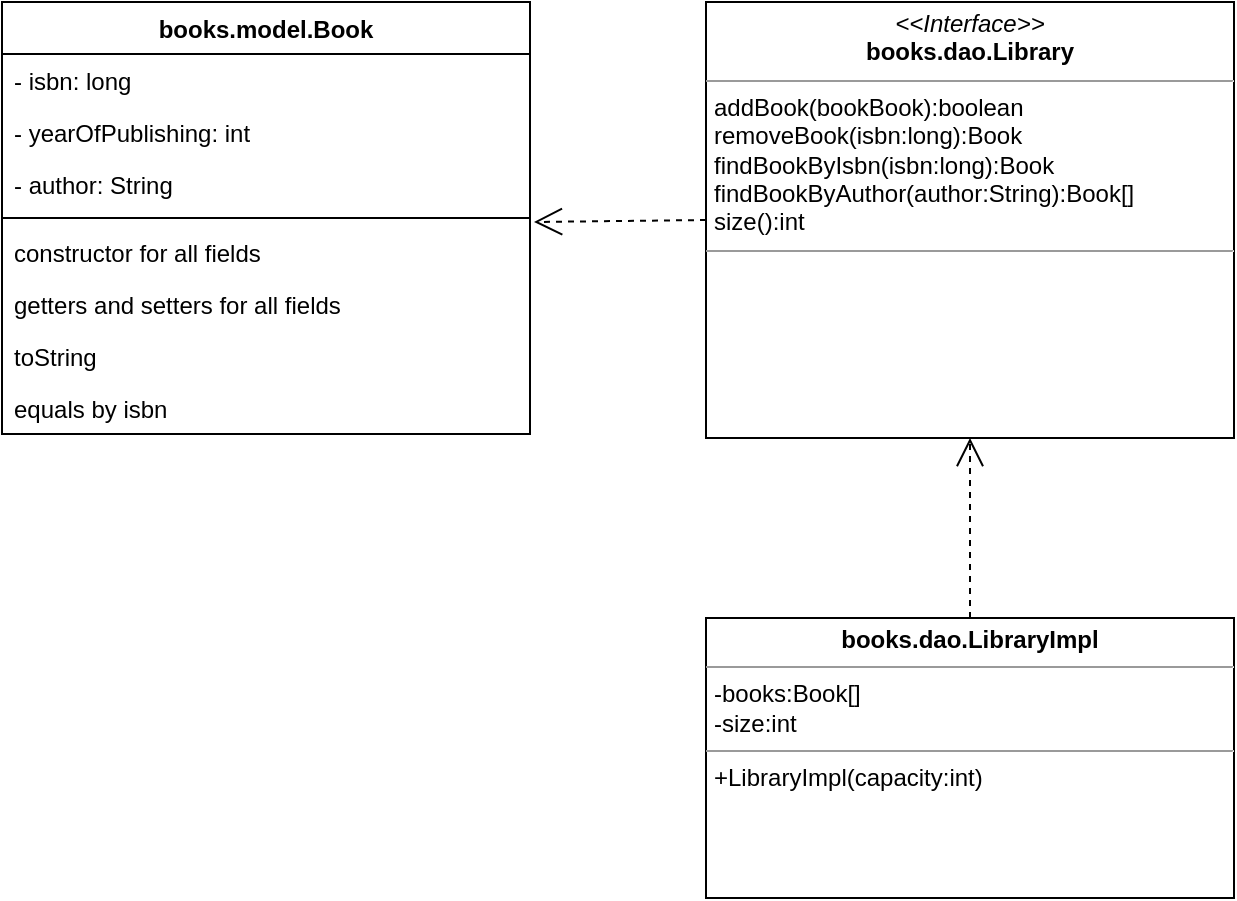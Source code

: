 <mxfile version="21.6.8" type="device">
  <diagram name="Страница 1" id="MpErd77HUAm-3VkHsq_B">
    <mxGraphModel dx="794" dy="476" grid="1" gridSize="11" guides="1" tooltips="1" connect="1" arrows="1" fold="1" page="1" pageScale="1" pageWidth="827" pageHeight="1169" math="0" shadow="0">
      <root>
        <mxCell id="0" />
        <mxCell id="1" parent="0" />
        <mxCell id="sMpCeDaJBcDkP9DrCdvv-1" value="books.model.Book" style="swimlane;fontStyle=1;align=center;verticalAlign=top;childLayout=stackLayout;horizontal=1;startSize=26;horizontalStack=0;resizeParent=1;resizeParentMax=0;resizeLast=0;collapsible=1;marginBottom=0;whiteSpace=wrap;html=1;" parent="1" vertex="1">
          <mxGeometry x="88" y="88" width="264" height="216" as="geometry" />
        </mxCell>
        <mxCell id="sMpCeDaJBcDkP9DrCdvv-7" value="- isbn: long" style="text;strokeColor=none;fillColor=none;align=left;verticalAlign=top;spacingLeft=4;spacingRight=4;overflow=hidden;rotatable=0;points=[[0,0.5],[1,0.5]];portConstraint=eastwest;whiteSpace=wrap;html=1;" parent="sMpCeDaJBcDkP9DrCdvv-1" vertex="1">
          <mxGeometry y="26" width="264" height="26" as="geometry" />
        </mxCell>
        <mxCell id="sMpCeDaJBcDkP9DrCdvv-6" value="- yearOfPublishing: int" style="text;strokeColor=none;fillColor=none;align=left;verticalAlign=top;spacingLeft=4;spacingRight=4;overflow=hidden;rotatable=0;points=[[0,0.5],[1,0.5]];portConstraint=eastwest;whiteSpace=wrap;html=1;" parent="sMpCeDaJBcDkP9DrCdvv-1" vertex="1">
          <mxGeometry y="52" width="264" height="26" as="geometry" />
        </mxCell>
        <mxCell id="sMpCeDaJBcDkP9DrCdvv-2" value="- author: String" style="text;strokeColor=none;fillColor=none;align=left;verticalAlign=top;spacingLeft=4;spacingRight=4;overflow=hidden;rotatable=0;points=[[0,0.5],[1,0.5]];portConstraint=eastwest;whiteSpace=wrap;html=1;" parent="sMpCeDaJBcDkP9DrCdvv-1" vertex="1">
          <mxGeometry y="78" width="264" height="26" as="geometry" />
        </mxCell>
        <mxCell id="sMpCeDaJBcDkP9DrCdvv-3" value="" style="line;strokeWidth=1;fillColor=none;align=left;verticalAlign=middle;spacingTop=-1;spacingLeft=3;spacingRight=3;rotatable=0;labelPosition=right;points=[];portConstraint=eastwest;strokeColor=inherit;" parent="sMpCeDaJBcDkP9DrCdvv-1" vertex="1">
          <mxGeometry y="104" width="264" height="8" as="geometry" />
        </mxCell>
        <mxCell id="sMpCeDaJBcDkP9DrCdvv-10" value="constructor for all fields" style="text;strokeColor=none;fillColor=none;align=left;verticalAlign=top;spacingLeft=4;spacingRight=4;overflow=hidden;rotatable=0;points=[[0,0.5],[1,0.5]];portConstraint=eastwest;whiteSpace=wrap;html=1;" parent="sMpCeDaJBcDkP9DrCdvv-1" vertex="1">
          <mxGeometry y="112" width="264" height="26" as="geometry" />
        </mxCell>
        <mxCell id="sMpCeDaJBcDkP9DrCdvv-9" value="getters and setters for all fields" style="text;strokeColor=none;fillColor=none;align=left;verticalAlign=top;spacingLeft=4;spacingRight=4;overflow=hidden;rotatable=0;points=[[0,0.5],[1,0.5]];portConstraint=eastwest;whiteSpace=wrap;html=1;" parent="sMpCeDaJBcDkP9DrCdvv-1" vertex="1">
          <mxGeometry y="138" width="264" height="26" as="geometry" />
        </mxCell>
        <mxCell id="sMpCeDaJBcDkP9DrCdvv-8" value="toString" style="text;strokeColor=none;fillColor=none;align=left;verticalAlign=top;spacingLeft=4;spacingRight=4;overflow=hidden;rotatable=0;points=[[0,0.5],[1,0.5]];portConstraint=eastwest;whiteSpace=wrap;html=1;" parent="sMpCeDaJBcDkP9DrCdvv-1" vertex="1">
          <mxGeometry y="164" width="264" height="26" as="geometry" />
        </mxCell>
        <mxCell id="sMpCeDaJBcDkP9DrCdvv-4" value="equals by isbn" style="text;strokeColor=none;fillColor=none;align=left;verticalAlign=top;spacingLeft=4;spacingRight=4;overflow=hidden;rotatable=0;points=[[0,0.5],[1,0.5]];portConstraint=eastwest;whiteSpace=wrap;html=1;" parent="sMpCeDaJBcDkP9DrCdvv-1" vertex="1">
          <mxGeometry y="190" width="264" height="26" as="geometry" />
        </mxCell>
        <mxCell id="sMpCeDaJBcDkP9DrCdvv-12" value="&lt;p style=&quot;margin:0px;margin-top:4px;text-align:center;&quot;&gt;&lt;i&gt;&amp;lt;&amp;lt;Interface&amp;gt;&amp;gt;&lt;/i&gt;&lt;br&gt;&lt;b&gt;books.dao.Library&lt;/b&gt;&lt;/p&gt;&lt;hr size=&quot;1&quot;&gt;&lt;p style=&quot;margin:0px;margin-left:4px;&quot;&gt;addBook(bookBook):boolean&lt;/p&gt;&lt;p style=&quot;margin:0px;margin-left:4px;&quot;&gt;removeBook(isbn:long):Book&lt;/p&gt;&lt;p style=&quot;margin:0px;margin-left:4px;&quot;&gt;findBookByIsbn(isbn:long):Book&lt;/p&gt;&lt;p style=&quot;margin:0px;margin-left:4px;&quot;&gt;findBookByAuthor(author:String):Book[]&lt;/p&gt;&lt;p style=&quot;margin:0px;margin-left:4px;&quot;&gt;size():int&lt;/p&gt;&lt;hr size=&quot;1&quot;&gt;&lt;p style=&quot;margin:0px;margin-left:4px;&quot;&gt;&lt;br&gt;&lt;/p&gt;" style="verticalAlign=top;align=left;overflow=fill;fontSize=12;fontFamily=Helvetica;html=1;whiteSpace=wrap;" parent="1" vertex="1">
          <mxGeometry x="440" y="88" width="264" height="218" as="geometry" />
        </mxCell>
        <mxCell id="sMpCeDaJBcDkP9DrCdvv-14" value="&lt;p style=&quot;margin:0px;margin-top:4px;text-align:center;&quot;&gt;&lt;b&gt;books.dao.LibraryImpl&lt;/b&gt;&lt;/p&gt;&lt;hr size=&quot;1&quot;&gt;&lt;p style=&quot;margin:0px;margin-left:4px;&quot;&gt;-books:Book[]&lt;br&gt;-size:int&lt;/p&gt;&lt;hr size=&quot;1&quot;&gt;&lt;p style=&quot;margin:0px;margin-left:4px;&quot;&gt;+LibraryImpl(capacity:int)&lt;br&gt;&lt;br&gt;&lt;/p&gt;" style="verticalAlign=top;align=left;overflow=fill;fontSize=12;fontFamily=Helvetica;html=1;whiteSpace=wrap;" parent="1" vertex="1">
          <mxGeometry x="440" y="396" width="264" height="140" as="geometry" />
        </mxCell>
        <mxCell id="sMpCeDaJBcDkP9DrCdvv-19" value="" style="endArrow=open;endFill=1;endSize=12;html=1;rounded=0;exitX=0;exitY=0.5;exitDx=0;exitDy=0;dashed=1;" parent="1" source="sMpCeDaJBcDkP9DrCdvv-12" edge="1">
          <mxGeometry width="160" relative="1" as="geometry">
            <mxPoint x="429" y="220" as="sourcePoint" />
            <mxPoint x="354" y="198" as="targetPoint" />
          </mxGeometry>
        </mxCell>
        <mxCell id="sMpCeDaJBcDkP9DrCdvv-20" value="" style="endArrow=open;endFill=1;endSize=12;html=1;rounded=0;entryX=0.5;entryY=1;entryDx=0;entryDy=0;exitX=0.5;exitY=0;exitDx=0;exitDy=0;dashed=1;" parent="1" source="sMpCeDaJBcDkP9DrCdvv-14" target="sMpCeDaJBcDkP9DrCdvv-12" edge="1">
          <mxGeometry width="160" relative="1" as="geometry">
            <mxPoint x="572" y="374" as="sourcePoint" />
            <mxPoint x="704" y="352" as="targetPoint" />
          </mxGeometry>
        </mxCell>
      </root>
    </mxGraphModel>
  </diagram>
</mxfile>

